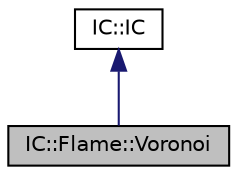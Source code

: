 digraph "IC::Flame::Voronoi"
{
  edge [fontname="Helvetica",fontsize="10",labelfontname="Helvetica",labelfontsize="10"];
  node [fontname="Helvetica",fontsize="10",shape=record];
  Node1 [label="IC::Flame::Voronoi",height=0.2,width=0.4,color="black", fillcolor="grey75", style="filled", fontcolor="black"];
  Node2 -> Node1 [dir="back",color="midnightblue",fontsize="10",style="solid",fontname="Helvetica"];
  Node2 [label="IC::IC",height=0.2,width=0.4,color="black", fillcolor="white", style="filled",URL="$classIC_1_1IC.html"];
}
